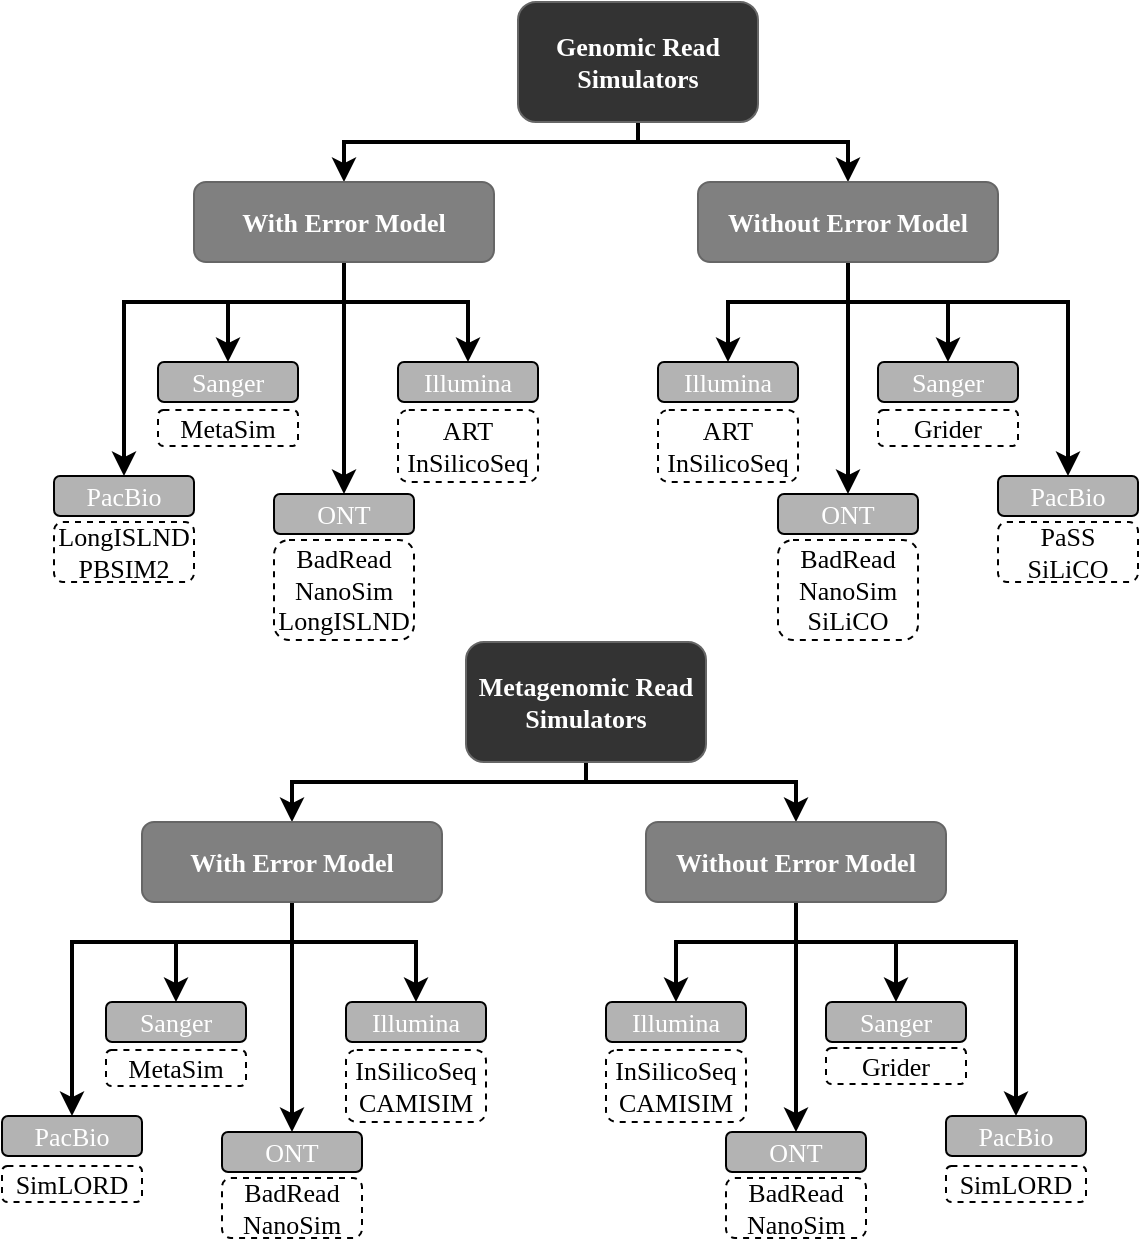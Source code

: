 <mxfile version="15.8.6" type="device"><diagram id="ZIIphMbg1K1GZyvqosXv" name="Page-1"><mxGraphModel dx="1615" dy="512" grid="1" gridSize="10" guides="1" tooltips="1" connect="1" arrows="1" fold="1" page="1" pageScale="1" pageWidth="827" pageHeight="1169" math="0" shadow="0"><root><mxCell id="0"/><mxCell id="1" parent="0"/><mxCell id="tQRnImIMxJ1B_kvtwvM6-5" style="edgeStyle=orthogonalEdgeStyle;rounded=0;orthogonalLoop=1;jettySize=auto;html=1;exitX=0.5;exitY=1;exitDx=0;exitDy=0;entryX=0.5;entryY=0;entryDx=0;entryDy=0;fontFamily=Times New Roman;fontSize=13;fontColor=#FFFFFF;strokeWidth=2;" edge="1" parent="1" source="tQRnImIMxJ1B_kvtwvM6-1" target="tQRnImIMxJ1B_kvtwvM6-3"><mxGeometry relative="1" as="geometry"><Array as="points"><mxPoint x="190" y="120"/><mxPoint x="43" y="120"/></Array></mxGeometry></mxCell><mxCell id="tQRnImIMxJ1B_kvtwvM6-6" style="edgeStyle=orthogonalEdgeStyle;rounded=0;orthogonalLoop=1;jettySize=auto;html=1;exitX=0.5;exitY=1;exitDx=0;exitDy=0;entryX=0.5;entryY=0;entryDx=0;entryDy=0;fontFamily=Times New Roman;fontSize=13;fontColor=#FFFFFF;strokeWidth=2;" edge="1" parent="1" source="tQRnImIMxJ1B_kvtwvM6-1" target="tQRnImIMxJ1B_kvtwvM6-4"><mxGeometry relative="1" as="geometry"><Array as="points"><mxPoint x="190" y="120"/><mxPoint x="295" y="120"/></Array></mxGeometry></mxCell><mxCell id="tQRnImIMxJ1B_kvtwvM6-1" value="&lt;b&gt;&lt;font face=&quot;Times New Roman&quot; style=&quot;font-size: 13px&quot; color=&quot;#ffffff&quot;&gt;Genomic Read Simulators&lt;/font&gt;&lt;/b&gt;" style="rounded=1;whiteSpace=wrap;html=1;fillColor=#333333;fontColor=#333333;strokeColor=#666666;" vertex="1" parent="1"><mxGeometry x="130" y="50" width="120" height="60" as="geometry"/></mxCell><mxCell id="tQRnImIMxJ1B_kvtwvM6-28" style="edgeStyle=orthogonalEdgeStyle;rounded=0;orthogonalLoop=1;jettySize=auto;html=1;exitX=0.5;exitY=1;exitDx=0;exitDy=0;entryX=0.5;entryY=0;entryDx=0;entryDy=0;fontFamily=Times New Roman;fontSize=13;fontColor=#FFFFFF;strokeWidth=2;" edge="1" parent="1" source="tQRnImIMxJ1B_kvtwvM6-3" target="tQRnImIMxJ1B_kvtwvM6-21"><mxGeometry relative="1" as="geometry"><Array as="points"><mxPoint x="43" y="200"/><mxPoint x="-15" y="200"/></Array></mxGeometry></mxCell><mxCell id="tQRnImIMxJ1B_kvtwvM6-29" style="edgeStyle=orthogonalEdgeStyle;rounded=0;orthogonalLoop=1;jettySize=auto;html=1;exitX=0.5;exitY=1;exitDx=0;exitDy=0;entryX=0.5;entryY=0;entryDx=0;entryDy=0;fontFamily=Times New Roman;fontSize=13;fontColor=#FFFFFF;strokeWidth=2;" edge="1" parent="1" source="tQRnImIMxJ1B_kvtwvM6-3" target="tQRnImIMxJ1B_kvtwvM6-8"><mxGeometry relative="1" as="geometry"><Array as="points"><mxPoint x="43" y="200"/><mxPoint x="105" y="200"/></Array></mxGeometry></mxCell><mxCell id="tQRnImIMxJ1B_kvtwvM6-31" style="edgeStyle=orthogonalEdgeStyle;rounded=0;orthogonalLoop=1;jettySize=auto;html=1;exitX=0.5;exitY=1;exitDx=0;exitDy=0;entryX=0.5;entryY=0;entryDx=0;entryDy=0;fontFamily=Times New Roman;fontSize=13;fontColor=#FFFFFF;strokeWidth=2;" edge="1" parent="1" source="tQRnImIMxJ1B_kvtwvM6-3" target="tQRnImIMxJ1B_kvtwvM6-22"><mxGeometry relative="1" as="geometry"/></mxCell><mxCell id="tQRnImIMxJ1B_kvtwvM6-33" style="edgeStyle=orthogonalEdgeStyle;rounded=0;orthogonalLoop=1;jettySize=auto;html=1;exitX=0.5;exitY=1;exitDx=0;exitDy=0;entryX=0.5;entryY=0;entryDx=0;entryDy=0;fontFamily=Times New Roman;fontSize=13;fontColor=#FFFFFF;strokeWidth=2;" edge="1" parent="1" source="tQRnImIMxJ1B_kvtwvM6-3" target="tQRnImIMxJ1B_kvtwvM6-20"><mxGeometry relative="1" as="geometry"><Array as="points"><mxPoint x="43" y="200"/><mxPoint x="-67" y="200"/></Array></mxGeometry></mxCell><mxCell id="tQRnImIMxJ1B_kvtwvM6-3" value="&lt;b&gt;&lt;font face=&quot;Times New Roman&quot; style=&quot;font-size: 13px&quot; color=&quot;#ffffff&quot;&gt;With Error Model&lt;/font&gt;&lt;/b&gt;" style="rounded=1;whiteSpace=wrap;html=1;fillColor=#808080;fontColor=#333333;strokeColor=#666666;" vertex="1" parent="1"><mxGeometry x="-32" y="140" width="150" height="40" as="geometry"/></mxCell><mxCell id="tQRnImIMxJ1B_kvtwvM6-41" style="edgeStyle=orthogonalEdgeStyle;rounded=0;orthogonalLoop=1;jettySize=auto;html=1;exitX=0.5;exitY=1;exitDx=0;exitDy=0;fontFamily=Times New Roman;fontSize=13;fontColor=#FFFFFF;strokeWidth=2;" edge="1" parent="1" source="tQRnImIMxJ1B_kvtwvM6-4" target="tQRnImIMxJ1B_kvtwvM6-40"><mxGeometry relative="1" as="geometry"><Array as="points"><mxPoint x="295" y="200"/><mxPoint x="235" y="200"/></Array></mxGeometry></mxCell><mxCell id="tQRnImIMxJ1B_kvtwvM6-43" style="edgeStyle=orthogonalEdgeStyle;rounded=0;orthogonalLoop=1;jettySize=auto;html=1;exitX=0.5;exitY=1;exitDx=0;exitDy=0;entryX=0.5;entryY=0;entryDx=0;entryDy=0;fontFamily=Times New Roman;fontSize=13;fontColor=#FFFFFF;strokeWidth=2;" edge="1" parent="1" source="tQRnImIMxJ1B_kvtwvM6-4" target="tQRnImIMxJ1B_kvtwvM6-42"><mxGeometry relative="1" as="geometry"><Array as="points"><mxPoint x="295" y="200"/><mxPoint x="345" y="200"/></Array></mxGeometry></mxCell><mxCell id="tQRnImIMxJ1B_kvtwvM6-45" style="edgeStyle=orthogonalEdgeStyle;rounded=0;orthogonalLoop=1;jettySize=auto;html=1;exitX=0.5;exitY=1;exitDx=0;exitDy=0;entryX=0.5;entryY=0;entryDx=0;entryDy=0;fontFamily=Times New Roman;fontSize=13;fontColor=#FFFFFF;strokeWidth=2;" edge="1" parent="1" source="tQRnImIMxJ1B_kvtwvM6-4" target="tQRnImIMxJ1B_kvtwvM6-44"><mxGeometry relative="1" as="geometry"/></mxCell><mxCell id="tQRnImIMxJ1B_kvtwvM6-47" style="edgeStyle=orthogonalEdgeStyle;rounded=0;orthogonalLoop=1;jettySize=auto;html=1;exitX=0.5;exitY=1;exitDx=0;exitDy=0;entryX=0.5;entryY=0;entryDx=0;entryDy=0;fontFamily=Times New Roman;fontSize=13;fontColor=#FFFFFF;strokeWidth=2;" edge="1" parent="1" source="tQRnImIMxJ1B_kvtwvM6-4" target="tQRnImIMxJ1B_kvtwvM6-46"><mxGeometry relative="1" as="geometry"><Array as="points"><mxPoint x="295" y="200"/><mxPoint x="405" y="200"/></Array></mxGeometry></mxCell><mxCell id="tQRnImIMxJ1B_kvtwvM6-4" value="&lt;b&gt;&lt;font face=&quot;Times New Roman&quot; style=&quot;font-size: 13px&quot; color=&quot;#ffffff&quot;&gt;Without Error Model&lt;/font&gt;&lt;/b&gt;" style="rounded=1;whiteSpace=wrap;html=1;fillColor=#808080;fontColor=#333333;strokeColor=#666666;" vertex="1" parent="1"><mxGeometry x="220" y="140" width="150" height="40" as="geometry"/></mxCell><mxCell id="tQRnImIMxJ1B_kvtwvM6-8" value="Illumina" style="rounded=1;whiteSpace=wrap;html=1;labelBackgroundColor=none;fontFamily=Times New Roman;fontSize=13;fontColor=#FFFFFF;fillColor=#B3B3B3;" vertex="1" parent="1"><mxGeometry x="70" y="230" width="70" height="20" as="geometry"/></mxCell><mxCell id="tQRnImIMxJ1B_kvtwvM6-11" value="ART&lt;br&gt;InSilicoSeq" style="rounded=1;whiteSpace=wrap;html=1;labelBackgroundColor=none;fontFamily=Times New Roman;fontSize=13;strokeColor=#000000;dashed=1;" vertex="1" parent="1"><mxGeometry x="70" y="254" width="70" height="36" as="geometry"/></mxCell><mxCell id="tQRnImIMxJ1B_kvtwvM6-20" value="PacBio" style="rounded=1;whiteSpace=wrap;html=1;labelBackgroundColor=none;fontFamily=Times New Roman;fontSize=13;fontColor=#FFFFFF;fillColor=#B3B3B3;" vertex="1" parent="1"><mxGeometry x="-102" y="287" width="70" height="20" as="geometry"/></mxCell><mxCell id="tQRnImIMxJ1B_kvtwvM6-21" value="Sanger" style="rounded=1;whiteSpace=wrap;html=1;labelBackgroundColor=none;fontFamily=Times New Roman;fontSize=13;fontColor=#FFFFFF;fillColor=#B3B3B3;" vertex="1" parent="1"><mxGeometry x="-50" y="230" width="70" height="20" as="geometry"/></mxCell><mxCell id="tQRnImIMxJ1B_kvtwvM6-22" value="ONT" style="rounded=1;whiteSpace=wrap;html=1;labelBackgroundColor=none;fontFamily=Times New Roman;fontSize=13;fontColor=#FFFFFF;fillColor=#B3B3B3;" vertex="1" parent="1"><mxGeometry x="8" y="296" width="70" height="20" as="geometry"/></mxCell><mxCell id="tQRnImIMxJ1B_kvtwvM6-34" value="BadRead&lt;br&gt;NanoSim&lt;br&gt;LongISLND" style="rounded=1;whiteSpace=wrap;html=1;labelBackgroundColor=none;fontFamily=Times New Roman;fontSize=13;strokeColor=#000000;dashed=1;" vertex="1" parent="1"><mxGeometry x="8" y="319" width="70" height="50" as="geometry"/></mxCell><mxCell id="tQRnImIMxJ1B_kvtwvM6-40" value="Illumina" style="rounded=1;whiteSpace=wrap;html=1;labelBackgroundColor=none;fontFamily=Times New Roman;fontSize=13;fontColor=#FFFFFF;fillColor=#B3B3B3;" vertex="1" parent="1"><mxGeometry x="200" y="230" width="70" height="20" as="geometry"/></mxCell><mxCell id="tQRnImIMxJ1B_kvtwvM6-42" value="Sanger" style="rounded=1;whiteSpace=wrap;html=1;labelBackgroundColor=none;fontFamily=Times New Roman;fontSize=13;fontColor=#FFFFFF;fillColor=#B3B3B3;" vertex="1" parent="1"><mxGeometry x="310" y="230" width="70" height="20" as="geometry"/></mxCell><mxCell id="tQRnImIMxJ1B_kvtwvM6-44" value="ONT" style="rounded=1;whiteSpace=wrap;html=1;labelBackgroundColor=none;fontFamily=Times New Roman;fontSize=13;fontColor=#FFFFFF;fillColor=#B3B3B3;" vertex="1" parent="1"><mxGeometry x="260" y="296" width="70" height="20" as="geometry"/></mxCell><mxCell id="tQRnImIMxJ1B_kvtwvM6-46" value="PacBio" style="rounded=1;whiteSpace=wrap;html=1;labelBackgroundColor=none;fontFamily=Times New Roman;fontSize=13;fontColor=#FFFFFF;fillColor=#B3B3B3;" vertex="1" parent="1"><mxGeometry x="370" y="287" width="70" height="20" as="geometry"/></mxCell><mxCell id="tQRnImIMxJ1B_kvtwvM6-50" value="ART&lt;br&gt;InSilicoSeq" style="rounded=1;whiteSpace=wrap;html=1;labelBackgroundColor=none;fontFamily=Times New Roman;fontSize=13;strokeColor=#000000;dashed=1;" vertex="1" parent="1"><mxGeometry x="200" y="254" width="70" height="36" as="geometry"/></mxCell><mxCell id="tQRnImIMxJ1B_kvtwvM6-51" value="BadRead&lt;br&gt;NanoSim&lt;br&gt;SiLiCO" style="rounded=1;whiteSpace=wrap;html=1;labelBackgroundColor=none;fontFamily=Times New Roman;fontSize=13;strokeColor=#000000;dashed=1;" vertex="1" parent="1"><mxGeometry x="260" y="319" width="70" height="50" as="geometry"/></mxCell><mxCell id="tQRnImIMxJ1B_kvtwvM6-52" style="edgeStyle=orthogonalEdgeStyle;rounded=0;orthogonalLoop=1;jettySize=auto;html=1;exitX=0.5;exitY=1;exitDx=0;exitDy=0;entryX=0.5;entryY=0;entryDx=0;entryDy=0;fontFamily=Times New Roman;fontSize=13;fontColor=#FFFFFF;strokeWidth=2;" edge="1" parent="1" source="tQRnImIMxJ1B_kvtwvM6-54" target="tQRnImIMxJ1B_kvtwvM6-59"><mxGeometry relative="1" as="geometry"><Array as="points"><mxPoint x="164" y="440"/><mxPoint x="17" y="440"/></Array></mxGeometry></mxCell><mxCell id="tQRnImIMxJ1B_kvtwvM6-53" style="edgeStyle=orthogonalEdgeStyle;rounded=0;orthogonalLoop=1;jettySize=auto;html=1;exitX=0.5;exitY=1;exitDx=0;exitDy=0;entryX=0.5;entryY=0;entryDx=0;entryDy=0;fontFamily=Times New Roman;fontSize=13;fontColor=#FFFFFF;strokeWidth=2;" edge="1" parent="1" source="tQRnImIMxJ1B_kvtwvM6-54" target="tQRnImIMxJ1B_kvtwvM6-64"><mxGeometry relative="1" as="geometry"><Array as="points"><mxPoint x="164" y="440"/><mxPoint x="269" y="440"/></Array></mxGeometry></mxCell><mxCell id="tQRnImIMxJ1B_kvtwvM6-54" value="&lt;b&gt;&lt;font face=&quot;Times New Roman&quot; style=&quot;font-size: 13px&quot; color=&quot;#ffffff&quot;&gt;Metagenomic Read Simulators&lt;/font&gt;&lt;/b&gt;" style="rounded=1;whiteSpace=wrap;html=1;fillColor=#333333;fontColor=#333333;strokeColor=#666666;" vertex="1" parent="1"><mxGeometry x="104" y="370" width="120" height="60" as="geometry"/></mxCell><mxCell id="tQRnImIMxJ1B_kvtwvM6-55" style="edgeStyle=orthogonalEdgeStyle;rounded=0;orthogonalLoop=1;jettySize=auto;html=1;exitX=0.5;exitY=1;exitDx=0;exitDy=0;entryX=0.5;entryY=0;entryDx=0;entryDy=0;fontFamily=Times New Roman;fontSize=13;fontColor=#FFFFFF;strokeWidth=2;" edge="1" parent="1" source="tQRnImIMxJ1B_kvtwvM6-59" target="tQRnImIMxJ1B_kvtwvM6-68"><mxGeometry relative="1" as="geometry"><Array as="points"><mxPoint x="17" y="520"/><mxPoint x="-41" y="520"/></Array></mxGeometry></mxCell><mxCell id="tQRnImIMxJ1B_kvtwvM6-56" style="edgeStyle=orthogonalEdgeStyle;rounded=0;orthogonalLoop=1;jettySize=auto;html=1;exitX=0.5;exitY=1;exitDx=0;exitDy=0;entryX=0.5;entryY=0;entryDx=0;entryDy=0;fontFamily=Times New Roman;fontSize=13;fontColor=#FFFFFF;strokeWidth=2;" edge="1" parent="1" source="tQRnImIMxJ1B_kvtwvM6-59" target="tQRnImIMxJ1B_kvtwvM6-65"><mxGeometry relative="1" as="geometry"><Array as="points"><mxPoint x="17" y="520"/><mxPoint x="79" y="520"/></Array></mxGeometry></mxCell><mxCell id="tQRnImIMxJ1B_kvtwvM6-57" style="edgeStyle=orthogonalEdgeStyle;rounded=0;orthogonalLoop=1;jettySize=auto;html=1;exitX=0.5;exitY=1;exitDx=0;exitDy=0;entryX=0.5;entryY=0;entryDx=0;entryDy=0;fontFamily=Times New Roman;fontSize=13;fontColor=#FFFFFF;strokeWidth=2;" edge="1" parent="1" source="tQRnImIMxJ1B_kvtwvM6-59" target="tQRnImIMxJ1B_kvtwvM6-69"><mxGeometry relative="1" as="geometry"/></mxCell><mxCell id="tQRnImIMxJ1B_kvtwvM6-58" style="edgeStyle=orthogonalEdgeStyle;rounded=0;orthogonalLoop=1;jettySize=auto;html=1;exitX=0.5;exitY=1;exitDx=0;exitDy=0;entryX=0.5;entryY=0;entryDx=0;entryDy=0;fontFamily=Times New Roman;fontSize=13;fontColor=#FFFFFF;strokeWidth=2;" edge="1" parent="1" source="tQRnImIMxJ1B_kvtwvM6-59" target="tQRnImIMxJ1B_kvtwvM6-67"><mxGeometry relative="1" as="geometry"><Array as="points"><mxPoint x="17" y="520"/><mxPoint x="-93" y="520"/></Array></mxGeometry></mxCell><mxCell id="tQRnImIMxJ1B_kvtwvM6-59" value="&lt;b&gt;&lt;font face=&quot;Times New Roman&quot; style=&quot;font-size: 13px&quot; color=&quot;#ffffff&quot;&gt;With Error Model&lt;/font&gt;&lt;/b&gt;" style="rounded=1;whiteSpace=wrap;html=1;fillColor=#808080;fontColor=#333333;strokeColor=#666666;" vertex="1" parent="1"><mxGeometry x="-58" y="460" width="150" height="40" as="geometry"/></mxCell><mxCell id="tQRnImIMxJ1B_kvtwvM6-60" style="edgeStyle=orthogonalEdgeStyle;rounded=0;orthogonalLoop=1;jettySize=auto;html=1;exitX=0.5;exitY=1;exitDx=0;exitDy=0;fontFamily=Times New Roman;fontSize=13;fontColor=#FFFFFF;strokeWidth=2;" edge="1" parent="1" source="tQRnImIMxJ1B_kvtwvM6-64" target="tQRnImIMxJ1B_kvtwvM6-71"><mxGeometry relative="1" as="geometry"><Array as="points"><mxPoint x="269" y="520"/><mxPoint x="209" y="520"/></Array></mxGeometry></mxCell><mxCell id="tQRnImIMxJ1B_kvtwvM6-61" style="edgeStyle=orthogonalEdgeStyle;rounded=0;orthogonalLoop=1;jettySize=auto;html=1;exitX=0.5;exitY=1;exitDx=0;exitDy=0;entryX=0.5;entryY=0;entryDx=0;entryDy=0;fontFamily=Times New Roman;fontSize=13;fontColor=#FFFFFF;strokeWidth=2;" edge="1" parent="1" source="tQRnImIMxJ1B_kvtwvM6-64" target="tQRnImIMxJ1B_kvtwvM6-72"><mxGeometry relative="1" as="geometry"><Array as="points"><mxPoint x="269" y="520"/><mxPoint x="319" y="520"/></Array></mxGeometry></mxCell><mxCell id="tQRnImIMxJ1B_kvtwvM6-62" style="edgeStyle=orthogonalEdgeStyle;rounded=0;orthogonalLoop=1;jettySize=auto;html=1;exitX=0.5;exitY=1;exitDx=0;exitDy=0;entryX=0.5;entryY=0;entryDx=0;entryDy=0;fontFamily=Times New Roman;fontSize=13;fontColor=#FFFFFF;strokeWidth=2;" edge="1" parent="1" source="tQRnImIMxJ1B_kvtwvM6-64" target="tQRnImIMxJ1B_kvtwvM6-73"><mxGeometry relative="1" as="geometry"/></mxCell><mxCell id="tQRnImIMxJ1B_kvtwvM6-63" style="edgeStyle=orthogonalEdgeStyle;rounded=0;orthogonalLoop=1;jettySize=auto;html=1;exitX=0.5;exitY=1;exitDx=0;exitDy=0;entryX=0.5;entryY=0;entryDx=0;entryDy=0;fontFamily=Times New Roman;fontSize=13;fontColor=#FFFFFF;strokeWidth=2;" edge="1" parent="1" source="tQRnImIMxJ1B_kvtwvM6-64" target="tQRnImIMxJ1B_kvtwvM6-74"><mxGeometry relative="1" as="geometry"><Array as="points"><mxPoint x="269" y="520"/><mxPoint x="379" y="520"/></Array></mxGeometry></mxCell><mxCell id="tQRnImIMxJ1B_kvtwvM6-64" value="&lt;b&gt;&lt;font face=&quot;Times New Roman&quot; style=&quot;font-size: 13px&quot; color=&quot;#ffffff&quot;&gt;Without Error Model&lt;/font&gt;&lt;/b&gt;" style="rounded=1;whiteSpace=wrap;html=1;fillColor=#808080;fontColor=#333333;strokeColor=#666666;" vertex="1" parent="1"><mxGeometry x="194" y="460" width="150" height="40" as="geometry"/></mxCell><mxCell id="tQRnImIMxJ1B_kvtwvM6-65" value="Illumina" style="rounded=1;whiteSpace=wrap;html=1;labelBackgroundColor=none;fontFamily=Times New Roman;fontSize=13;fontColor=#FFFFFF;fillColor=#B3B3B3;" vertex="1" parent="1"><mxGeometry x="44" y="550" width="70" height="20" as="geometry"/></mxCell><mxCell id="tQRnImIMxJ1B_kvtwvM6-66" value="InSilicoSeq&lt;br&gt;CAMISIM" style="rounded=1;whiteSpace=wrap;html=1;labelBackgroundColor=none;fontFamily=Times New Roman;fontSize=13;strokeColor=#000000;dashed=1;" vertex="1" parent="1"><mxGeometry x="44" y="574" width="70" height="36" as="geometry"/></mxCell><mxCell id="tQRnImIMxJ1B_kvtwvM6-67" value="PacBio" style="rounded=1;whiteSpace=wrap;html=1;labelBackgroundColor=none;fontFamily=Times New Roman;fontSize=13;fontColor=#FFFFFF;fillColor=#B3B3B3;" vertex="1" parent="1"><mxGeometry x="-128" y="607" width="70" height="20" as="geometry"/></mxCell><mxCell id="tQRnImIMxJ1B_kvtwvM6-68" value="Sanger" style="rounded=1;whiteSpace=wrap;html=1;labelBackgroundColor=none;fontFamily=Times New Roman;fontSize=13;fontColor=#FFFFFF;fillColor=#B3B3B3;" vertex="1" parent="1"><mxGeometry x="-76" y="550" width="70" height="20" as="geometry"/></mxCell><mxCell id="tQRnImIMxJ1B_kvtwvM6-69" value="ONT" style="rounded=1;whiteSpace=wrap;html=1;labelBackgroundColor=none;fontFamily=Times New Roman;fontSize=13;fontColor=#FFFFFF;fillColor=#B3B3B3;" vertex="1" parent="1"><mxGeometry x="-18" y="615" width="70" height="20" as="geometry"/></mxCell><mxCell id="tQRnImIMxJ1B_kvtwvM6-70" value="BadRead&lt;br&gt;NanoSim" style="rounded=1;whiteSpace=wrap;html=1;labelBackgroundColor=none;fontFamily=Times New Roman;fontSize=13;strokeColor=#000000;dashed=1;" vertex="1" parent="1"><mxGeometry x="-18" y="638" width="70" height="30" as="geometry"/></mxCell><mxCell id="tQRnImIMxJ1B_kvtwvM6-71" value="Illumina" style="rounded=1;whiteSpace=wrap;html=1;labelBackgroundColor=none;fontFamily=Times New Roman;fontSize=13;fontColor=#FFFFFF;fillColor=#B3B3B3;" vertex="1" parent="1"><mxGeometry x="174" y="550" width="70" height="20" as="geometry"/></mxCell><mxCell id="tQRnImIMxJ1B_kvtwvM6-72" value="Sanger" style="rounded=1;whiteSpace=wrap;html=1;labelBackgroundColor=none;fontFamily=Times New Roman;fontSize=13;fontColor=#FFFFFF;fillColor=#B3B3B3;" vertex="1" parent="1"><mxGeometry x="284" y="550" width="70" height="20" as="geometry"/></mxCell><mxCell id="tQRnImIMxJ1B_kvtwvM6-73" value="ONT" style="rounded=1;whiteSpace=wrap;html=1;labelBackgroundColor=none;fontFamily=Times New Roman;fontSize=13;fontColor=#FFFFFF;fillColor=#B3B3B3;" vertex="1" parent="1"><mxGeometry x="234" y="615" width="70" height="20" as="geometry"/></mxCell><mxCell id="tQRnImIMxJ1B_kvtwvM6-74" value="PacBio" style="rounded=1;whiteSpace=wrap;html=1;labelBackgroundColor=none;fontFamily=Times New Roman;fontSize=13;fontColor=#FFFFFF;fillColor=#B3B3B3;" vertex="1" parent="1"><mxGeometry x="344" y="607" width="70" height="20" as="geometry"/></mxCell><mxCell id="tQRnImIMxJ1B_kvtwvM6-75" value="InSilicoSeq&lt;br&gt;CAMISIM" style="rounded=1;whiteSpace=wrap;html=1;labelBackgroundColor=none;fontFamily=Times New Roman;fontSize=13;strokeColor=#000000;dashed=1;" vertex="1" parent="1"><mxGeometry x="174" y="574" width="70" height="36" as="geometry"/></mxCell><mxCell id="tQRnImIMxJ1B_kvtwvM6-76" value="BadRead&lt;br&gt;NanoSim" style="rounded=1;whiteSpace=wrap;html=1;labelBackgroundColor=none;fontFamily=Times New Roman;fontSize=13;strokeColor=#000000;dashed=1;" vertex="1" parent="1"><mxGeometry x="234" y="638" width="70" height="30" as="geometry"/></mxCell><mxCell id="tQRnImIMxJ1B_kvtwvM6-77" value="PaSS&lt;br&gt;SiLiCO" style="rounded=1;whiteSpace=wrap;html=1;labelBackgroundColor=none;fontFamily=Times New Roman;fontSize=13;strokeColor=#000000;dashed=1;" vertex="1" parent="1"><mxGeometry x="370" y="310" width="70" height="30" as="geometry"/></mxCell><mxCell id="tQRnImIMxJ1B_kvtwvM6-78" value="LongISLND&lt;br&gt;PBSIM2" style="rounded=1;whiteSpace=wrap;html=1;labelBackgroundColor=none;fontFamily=Times New Roman;fontSize=13;strokeColor=#000000;dashed=1;" vertex="1" parent="1"><mxGeometry x="-102" y="310" width="70" height="30" as="geometry"/></mxCell><mxCell id="tQRnImIMxJ1B_kvtwvM6-81" value="SimLORD" style="rounded=1;whiteSpace=wrap;html=1;labelBackgroundColor=none;fontFamily=Times New Roman;fontSize=13;strokeColor=#000000;dashed=1;" vertex="1" parent="1"><mxGeometry x="344" y="632" width="70" height="18" as="geometry"/></mxCell><mxCell id="tQRnImIMxJ1B_kvtwvM6-82" value="SimLORD" style="rounded=1;whiteSpace=wrap;html=1;labelBackgroundColor=none;fontFamily=Times New Roman;fontSize=13;strokeColor=#000000;dashed=1;" vertex="1" parent="1"><mxGeometry x="-128" y="632" width="70" height="18" as="geometry"/></mxCell><mxCell id="tQRnImIMxJ1B_kvtwvM6-83" value="Grider" style="rounded=1;whiteSpace=wrap;html=1;labelBackgroundColor=none;fontFamily=Times New Roman;fontSize=13;strokeColor=#000000;dashed=1;" vertex="1" parent="1"><mxGeometry x="284" y="573" width="70" height="18" as="geometry"/></mxCell><mxCell id="tQRnImIMxJ1B_kvtwvM6-85" value="Grider" style="rounded=1;whiteSpace=wrap;html=1;labelBackgroundColor=none;fontFamily=Times New Roman;fontSize=13;strokeColor=#000000;dashed=1;" vertex="1" parent="1"><mxGeometry x="310" y="254" width="70" height="18" as="geometry"/></mxCell><mxCell id="tQRnImIMxJ1B_kvtwvM6-86" value="MetaSim" style="rounded=1;whiteSpace=wrap;html=1;labelBackgroundColor=none;fontFamily=Times New Roman;fontSize=13;strokeColor=#000000;dashed=1;" vertex="1" parent="1"><mxGeometry x="-76" y="574" width="70" height="18" as="geometry"/></mxCell><mxCell id="tQRnImIMxJ1B_kvtwvM6-87" value="MetaSim" style="rounded=1;whiteSpace=wrap;html=1;labelBackgroundColor=none;fontFamily=Times New Roman;fontSize=13;strokeColor=#000000;dashed=1;" vertex="1" parent="1"><mxGeometry x="-50" y="254" width="70" height="18" as="geometry"/></mxCell></root></mxGraphModel></diagram></mxfile>
